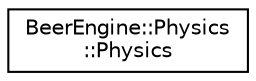 digraph "Graphical Class Hierarchy"
{
  edge [fontname="Helvetica",fontsize="10",labelfontname="Helvetica",labelfontsize="10"];
  node [fontname="Helvetica",fontsize="10",shape=record];
  rankdir="LR";
  Node0 [label="BeerEngine::Physics\l::Physics",height=0.2,width=0.4,color="black", fillcolor="white", style="filled",URL="$class_beer_engine_1_1_physics_1_1_physics.html"];
}
